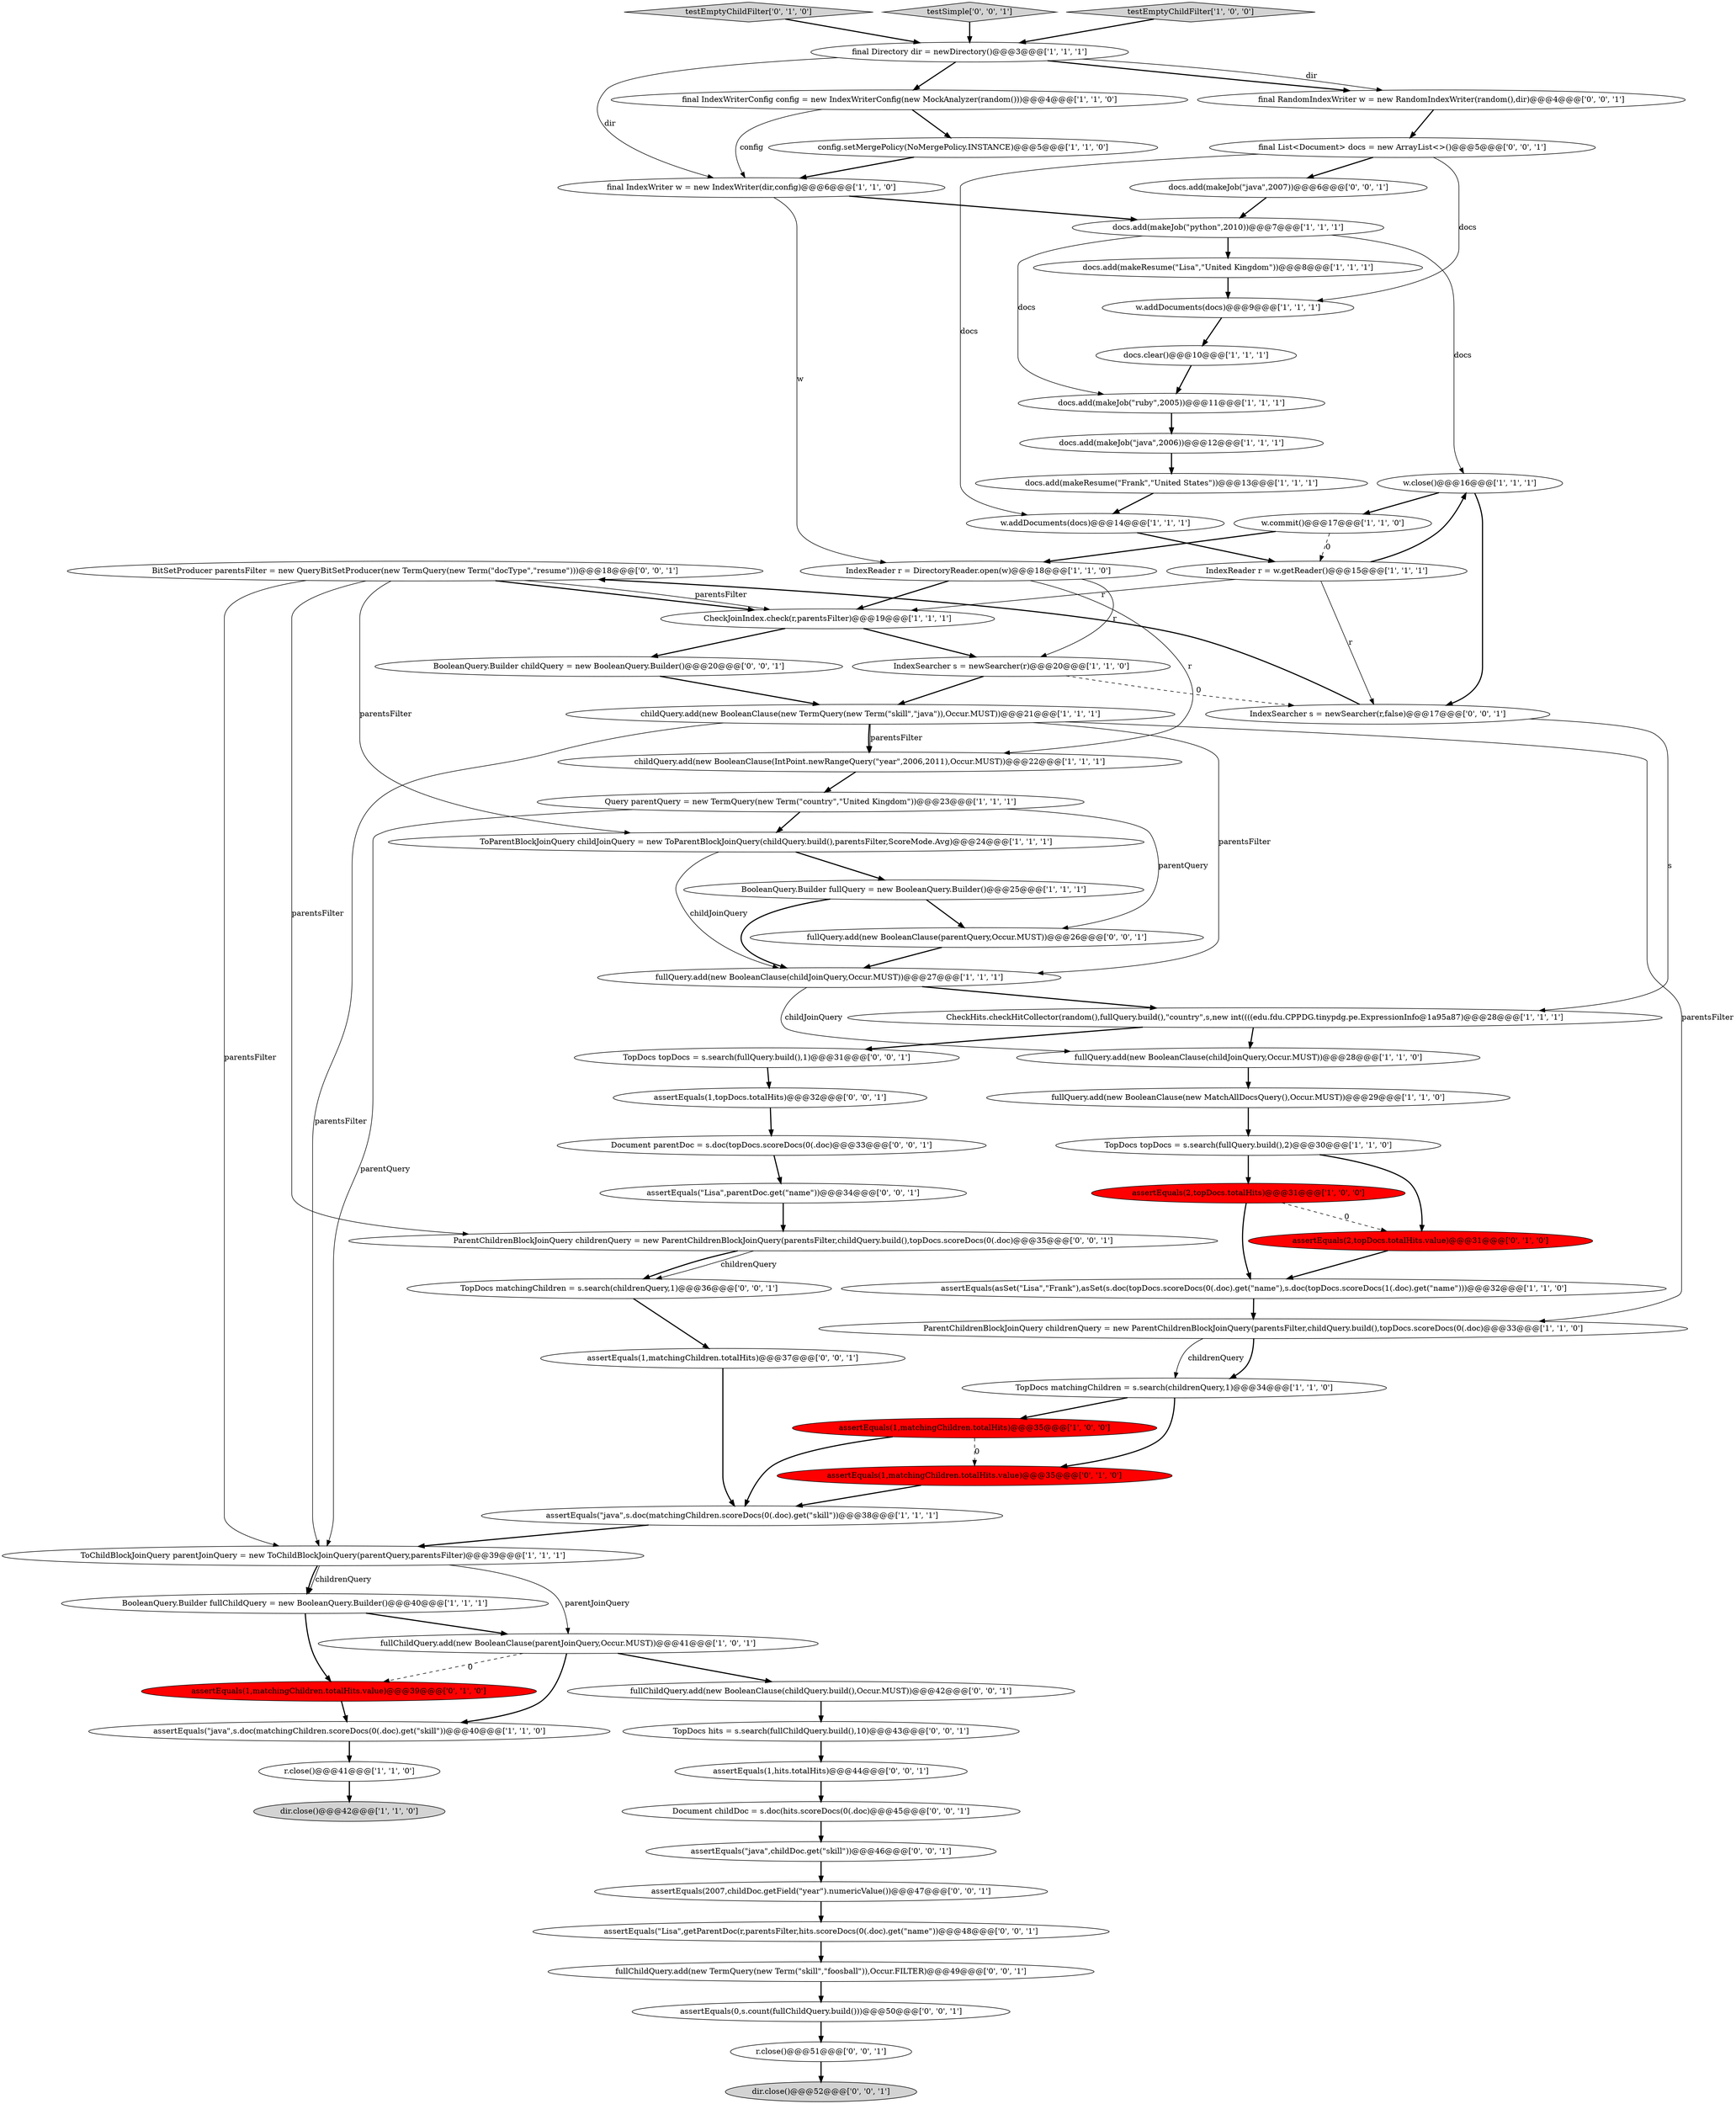 digraph {
7 [style = filled, label = "assertEquals(\"java\",s.doc(matchingChildren.scoreDocs(0(.doc).get(\"skill\"))@@@40@@@['1', '1', '0']", fillcolor = white, shape = ellipse image = "AAA0AAABBB1BBB"];
22 [style = filled, label = "docs.add(makeJob(\"java\",2006))@@@12@@@['1', '1', '1']", fillcolor = white, shape = ellipse image = "AAA0AAABBB1BBB"];
24 [style = filled, label = "dir.close()@@@42@@@['1', '1', '0']", fillcolor = lightgray, shape = ellipse image = "AAA0AAABBB1BBB"];
56 [style = filled, label = "ParentChildrenBlockJoinQuery childrenQuery = new ParentChildrenBlockJoinQuery(parentsFilter,childQuery.build(),topDocs.scoreDocs(0(.doc)@@@35@@@['0', '0', '1']", fillcolor = white, shape = ellipse image = "AAA0AAABBB3BBB"];
27 [style = filled, label = "docs.add(makeResume(\"Lisa\",\"United Kingdom\"))@@@8@@@['1', '1', '1']", fillcolor = white, shape = ellipse image = "AAA0AAABBB1BBB"];
59 [style = filled, label = "assertEquals(0,s.count(fullChildQuery.build()))@@@50@@@['0', '0', '1']", fillcolor = white, shape = ellipse image = "AAA0AAABBB3BBB"];
4 [style = filled, label = "BooleanQuery.Builder fullQuery = new BooleanQuery.Builder()@@@25@@@['1', '1', '1']", fillcolor = white, shape = ellipse image = "AAA0AAABBB1BBB"];
33 [style = filled, label = "final IndexWriterConfig config = new IndexWriterConfig(new MockAnalyzer(random()))@@@4@@@['1', '1', '0']", fillcolor = white, shape = ellipse image = "AAA0AAABBB1BBB"];
70 [style = filled, label = "final RandomIndexWriter w = new RandomIndexWriter(random(),dir)@@@4@@@['0', '0', '1']", fillcolor = white, shape = ellipse image = "AAA0AAABBB3BBB"];
28 [style = filled, label = "fullQuery.add(new BooleanClause(new MatchAllDocsQuery(),Occur.MUST))@@@29@@@['1', '1', '0']", fillcolor = white, shape = ellipse image = "AAA0AAABBB1BBB"];
51 [style = filled, label = "assertEquals(\"java\",childDoc.get(\"skill\"))@@@46@@@['0', '0', '1']", fillcolor = white, shape = ellipse image = "AAA0AAABBB3BBB"];
16 [style = filled, label = "assertEquals(\"java\",s.doc(matchingChildren.scoreDocs(0(.doc).get(\"skill\"))@@@38@@@['1', '1', '1']", fillcolor = white, shape = ellipse image = "AAA0AAABBB1BBB"];
49 [style = filled, label = "final List<Document> docs = new ArrayList<>()@@@5@@@['0', '0', '1']", fillcolor = white, shape = ellipse image = "AAA0AAABBB3BBB"];
64 [style = filled, label = "assertEquals(\"Lisa\",parentDoc.get(\"name\"))@@@34@@@['0', '0', '1']", fillcolor = white, shape = ellipse image = "AAA0AAABBB3BBB"];
39 [style = filled, label = "BooleanQuery.Builder fullChildQuery = new BooleanQuery.Builder()@@@40@@@['1', '1', '1']", fillcolor = white, shape = ellipse image = "AAA0AAABBB1BBB"];
46 [style = filled, label = "Document childDoc = s.doc(hits.scoreDocs(0(.doc)@@@45@@@['0', '0', '1']", fillcolor = white, shape = ellipse image = "AAA0AAABBB3BBB"];
21 [style = filled, label = "assertEquals(1,matchingChildren.totalHits)@@@35@@@['1', '0', '0']", fillcolor = red, shape = ellipse image = "AAA1AAABBB1BBB"];
60 [style = filled, label = "BitSetProducer parentsFilter = new QueryBitSetProducer(new TermQuery(new Term(\"docType\",\"resume\")))@@@18@@@['0', '0', '1']", fillcolor = white, shape = ellipse image = "AAA0AAABBB3BBB"];
23 [style = filled, label = "Query parentQuery = new TermQuery(new Term(\"country\",\"United Kingdom\"))@@@23@@@['1', '1', '1']", fillcolor = white, shape = ellipse image = "AAA0AAABBB1BBB"];
42 [style = filled, label = "assertEquals(2,topDocs.totalHits.value)@@@31@@@['0', '1', '0']", fillcolor = red, shape = ellipse image = "AAA1AAABBB2BBB"];
43 [style = filled, label = "testEmptyChildFilter['0', '1', '0']", fillcolor = lightgray, shape = diamond image = "AAA0AAABBB2BBB"];
19 [style = filled, label = "docs.add(makeResume(\"Frank\",\"United States\"))@@@13@@@['1', '1', '1']", fillcolor = white, shape = ellipse image = "AAA0AAABBB1BBB"];
41 [style = filled, label = "assertEquals(1,matchingChildren.totalHits.value)@@@35@@@['0', '1', '0']", fillcolor = red, shape = ellipse image = "AAA1AAABBB2BBB"];
14 [style = filled, label = "TopDocs topDocs = s.search(fullQuery.build(),2)@@@30@@@['1', '1', '0']", fillcolor = white, shape = ellipse image = "AAA0AAABBB1BBB"];
25 [style = filled, label = "ToChildBlockJoinQuery parentJoinQuery = new ToChildBlockJoinQuery(parentQuery,parentsFilter)@@@39@@@['1', '1', '1']", fillcolor = white, shape = ellipse image = "AAA0AAABBB1BBB"];
34 [style = filled, label = "w.addDocuments(docs)@@@14@@@['1', '1', '1']", fillcolor = white, shape = ellipse image = "AAA0AAABBB1BBB"];
45 [style = filled, label = "TopDocs hits = s.search(fullChildQuery.build(),10)@@@43@@@['0', '0', '1']", fillcolor = white, shape = ellipse image = "AAA0AAABBB3BBB"];
57 [style = filled, label = "r.close()@@@51@@@['0', '0', '1']", fillcolor = white, shape = ellipse image = "AAA0AAABBB3BBB"];
62 [style = filled, label = "dir.close()@@@52@@@['0', '0', '1']", fillcolor = lightgray, shape = ellipse image = "AAA0AAABBB3BBB"];
63 [style = filled, label = "testSimple['0', '0', '1']", fillcolor = lightgray, shape = diamond image = "AAA0AAABBB3BBB"];
66 [style = filled, label = "fullQuery.add(new BooleanClause(parentQuery,Occur.MUST))@@@26@@@['0', '0', '1']", fillcolor = white, shape = ellipse image = "AAA0AAABBB3BBB"];
61 [style = filled, label = "assertEquals(1,topDocs.totalHits)@@@32@@@['0', '0', '1']", fillcolor = white, shape = ellipse image = "AAA0AAABBB3BBB"];
40 [style = filled, label = "childQuery.add(new BooleanClause(IntPoint.newRangeQuery(\"year\",2006,2011),Occur.MUST))@@@22@@@['1', '1', '1']", fillcolor = white, shape = ellipse image = "AAA0AAABBB1BBB"];
35 [style = filled, label = "w.addDocuments(docs)@@@9@@@['1', '1', '1']", fillcolor = white, shape = ellipse image = "AAA0AAABBB1BBB"];
68 [style = filled, label = "TopDocs matchingChildren = s.search(childrenQuery,1)@@@36@@@['0', '0', '1']", fillcolor = white, shape = ellipse image = "AAA0AAABBB3BBB"];
38 [style = filled, label = "fullQuery.add(new BooleanClause(childJoinQuery,Occur.MUST))@@@27@@@['1', '1', '1']", fillcolor = white, shape = ellipse image = "AAA0AAABBB1BBB"];
30 [style = filled, label = "w.commit()@@@17@@@['1', '1', '0']", fillcolor = white, shape = ellipse image = "AAA0AAABBB1BBB"];
44 [style = filled, label = "assertEquals(1,matchingChildren.totalHits.value)@@@39@@@['0', '1', '0']", fillcolor = red, shape = ellipse image = "AAA1AAABBB2BBB"];
69 [style = filled, label = "assertEquals(1,hits.totalHits)@@@44@@@['0', '0', '1']", fillcolor = white, shape = ellipse image = "AAA0AAABBB3BBB"];
15 [style = filled, label = "docs.add(makeJob(\"python\",2010))@@@7@@@['1', '1', '1']", fillcolor = white, shape = ellipse image = "AAA0AAABBB1BBB"];
13 [style = filled, label = "w.close()@@@16@@@['1', '1', '1']", fillcolor = white, shape = ellipse image = "AAA0AAABBB1BBB"];
20 [style = filled, label = "CheckHits.checkHitCollector(random(),fullQuery.build(),\"country\",s,new int((((edu.fdu.CPPDG.tinypdg.pe.ExpressionInfo@1a95a87)@@@28@@@['1', '1', '1']", fillcolor = white, shape = ellipse image = "AAA0AAABBB1BBB"];
47 [style = filled, label = "assertEquals(\"Lisa\",getParentDoc(r,parentsFilter,hits.scoreDocs(0(.doc).get(\"name\"))@@@48@@@['0', '0', '1']", fillcolor = white, shape = ellipse image = "AAA0AAABBB3BBB"];
9 [style = filled, label = "TopDocs matchingChildren = s.search(childrenQuery,1)@@@34@@@['1', '1', '0']", fillcolor = white, shape = ellipse image = "AAA0AAABBB1BBB"];
29 [style = filled, label = "IndexReader r = DirectoryReader.open(w)@@@18@@@['1', '1', '0']", fillcolor = white, shape = ellipse image = "AAA0AAABBB1BBB"];
3 [style = filled, label = "fullChildQuery.add(new BooleanClause(parentJoinQuery,Occur.MUST))@@@41@@@['1', '0', '1']", fillcolor = white, shape = ellipse image = "AAA0AAABBB1BBB"];
48 [style = filled, label = "fullChildQuery.add(new BooleanClause(childQuery.build(),Occur.MUST))@@@42@@@['0', '0', '1']", fillcolor = white, shape = ellipse image = "AAA0AAABBB3BBB"];
32 [style = filled, label = "assertEquals(2,topDocs.totalHits)@@@31@@@['1', '0', '0']", fillcolor = red, shape = ellipse image = "AAA1AAABBB1BBB"];
10 [style = filled, label = "config.setMergePolicy(NoMergePolicy.INSTANCE)@@@5@@@['1', '1', '0']", fillcolor = white, shape = ellipse image = "AAA0AAABBB1BBB"];
1 [style = filled, label = "IndexSearcher s = newSearcher(r)@@@20@@@['1', '1', '0']", fillcolor = white, shape = ellipse image = "AAA0AAABBB1BBB"];
5 [style = filled, label = "childQuery.add(new BooleanClause(new TermQuery(new Term(\"skill\",\"java\")),Occur.MUST))@@@21@@@['1', '1', '1']", fillcolor = white, shape = ellipse image = "AAA0AAABBB1BBB"];
37 [style = filled, label = "testEmptyChildFilter['1', '0', '0']", fillcolor = lightgray, shape = diamond image = "AAA0AAABBB1BBB"];
50 [style = filled, label = "TopDocs topDocs = s.search(fullQuery.build(),1)@@@31@@@['0', '0', '1']", fillcolor = white, shape = ellipse image = "AAA0AAABBB3BBB"];
58 [style = filled, label = "BooleanQuery.Builder childQuery = new BooleanQuery.Builder()@@@20@@@['0', '0', '1']", fillcolor = white, shape = ellipse image = "AAA0AAABBB3BBB"];
31 [style = filled, label = "r.close()@@@41@@@['1', '1', '0']", fillcolor = white, shape = ellipse image = "AAA0AAABBB1BBB"];
65 [style = filled, label = "assertEquals(1,matchingChildren.totalHits)@@@37@@@['0', '0', '1']", fillcolor = white, shape = ellipse image = "AAA0AAABBB3BBB"];
11 [style = filled, label = "docs.clear()@@@10@@@['1', '1', '1']", fillcolor = white, shape = ellipse image = "AAA0AAABBB1BBB"];
67 [style = filled, label = "Document parentDoc = s.doc(topDocs.scoreDocs(0(.doc)@@@33@@@['0', '0', '1']", fillcolor = white, shape = ellipse image = "AAA0AAABBB3BBB"];
52 [style = filled, label = "fullChildQuery.add(new TermQuery(new Term(\"skill\",\"foosball\")),Occur.FILTER)@@@49@@@['0', '0', '1']", fillcolor = white, shape = ellipse image = "AAA0AAABBB3BBB"];
6 [style = filled, label = "ToParentBlockJoinQuery childJoinQuery = new ToParentBlockJoinQuery(childQuery.build(),parentsFilter,ScoreMode.Avg)@@@24@@@['1', '1', '1']", fillcolor = white, shape = ellipse image = "AAA0AAABBB1BBB"];
55 [style = filled, label = "IndexSearcher s = newSearcher(r,false)@@@17@@@['0', '0', '1']", fillcolor = white, shape = ellipse image = "AAA0AAABBB3BBB"];
36 [style = filled, label = "ParentChildrenBlockJoinQuery childrenQuery = new ParentChildrenBlockJoinQuery(parentsFilter,childQuery.build(),topDocs.scoreDocs(0(.doc)@@@33@@@['1', '1', '0']", fillcolor = white, shape = ellipse image = "AAA0AAABBB1BBB"];
8 [style = filled, label = "CheckJoinIndex.check(r,parentsFilter)@@@19@@@['1', '1', '1']", fillcolor = white, shape = ellipse image = "AAA0AAABBB1BBB"];
2 [style = filled, label = "final IndexWriter w = new IndexWriter(dir,config)@@@6@@@['1', '1', '0']", fillcolor = white, shape = ellipse image = "AAA0AAABBB1BBB"];
53 [style = filled, label = "docs.add(makeJob(\"java\",2007))@@@6@@@['0', '0', '1']", fillcolor = white, shape = ellipse image = "AAA0AAABBB3BBB"];
54 [style = filled, label = "assertEquals(2007,childDoc.getField(\"year\").numericValue())@@@47@@@['0', '0', '1']", fillcolor = white, shape = ellipse image = "AAA0AAABBB3BBB"];
18 [style = filled, label = "docs.add(makeJob(\"ruby\",2005))@@@11@@@['1', '1', '1']", fillcolor = white, shape = ellipse image = "AAA0AAABBB1BBB"];
26 [style = filled, label = "final Directory dir = newDirectory()@@@3@@@['1', '1', '1']", fillcolor = white, shape = ellipse image = "AAA0AAABBB1BBB"];
17 [style = filled, label = "assertEquals(asSet(\"Lisa\",\"Frank\"),asSet(s.doc(topDocs.scoreDocs(0(.doc).get(\"name\"),s.doc(topDocs.scoreDocs(1(.doc).get(\"name\")))@@@32@@@['1', '1', '0']", fillcolor = white, shape = ellipse image = "AAA0AAABBB1BBB"];
0 [style = filled, label = "fullQuery.add(new BooleanClause(childJoinQuery,Occur.MUST))@@@28@@@['1', '1', '0']", fillcolor = white, shape = ellipse image = "AAA0AAABBB1BBB"];
12 [style = filled, label = "IndexReader r = w.getReader()@@@15@@@['1', '1', '1']", fillcolor = white, shape = ellipse image = "AAA0AAABBB1BBB"];
1->5 [style = bold, label=""];
26->70 [style = solid, label="dir"];
1->55 [style = dashed, label="0"];
13->55 [style = bold, label=""];
69->46 [style = bold, label=""];
57->62 [style = bold, label=""];
20->0 [style = bold, label=""];
44->7 [style = bold, label=""];
59->57 [style = bold, label=""];
60->6 [style = solid, label="parentsFilter"];
7->31 [style = bold, label=""];
43->26 [style = bold, label=""];
52->59 [style = bold, label=""];
29->1 [style = solid, label="r"];
30->29 [style = bold, label=""];
40->23 [style = bold, label=""];
28->14 [style = bold, label=""];
36->9 [style = solid, label="childrenQuery"];
23->25 [style = solid, label="parentQuery"];
17->36 [style = bold, label=""];
8->1 [style = bold, label=""];
46->51 [style = bold, label=""];
18->22 [style = bold, label=""];
65->16 [style = bold, label=""];
2->15 [style = bold, label=""];
9->21 [style = bold, label=""];
21->16 [style = bold, label=""];
25->39 [style = solid, label="childrenQuery"];
6->38 [style = solid, label="childJoinQuery"];
60->25 [style = solid, label="parentsFilter"];
12->55 [style = solid, label="r"];
55->60 [style = bold, label=""];
19->34 [style = bold, label=""];
29->40 [style = solid, label="r"];
4->38 [style = bold, label=""];
36->9 [style = bold, label=""];
67->64 [style = bold, label=""];
37->26 [style = bold, label=""];
51->54 [style = bold, label=""];
26->70 [style = bold, label=""];
11->18 [style = bold, label=""];
5->25 [style = solid, label="parentsFilter"];
49->35 [style = solid, label="docs"];
6->4 [style = bold, label=""];
49->34 [style = solid, label="docs"];
3->7 [style = bold, label=""];
55->20 [style = solid, label="s"];
25->3 [style = solid, label="parentJoinQuery"];
5->36 [style = solid, label="parentsFilter"];
66->38 [style = bold, label=""];
10->2 [style = bold, label=""];
15->13 [style = solid, label="docs"];
32->17 [style = bold, label=""];
26->2 [style = solid, label="dir"];
56->68 [style = bold, label=""];
30->12 [style = dashed, label="0"];
38->20 [style = bold, label=""];
12->8 [style = solid, label="r"];
25->39 [style = bold, label=""];
60->56 [style = solid, label="parentsFilter"];
22->19 [style = bold, label=""];
63->26 [style = bold, label=""];
31->24 [style = bold, label=""];
14->42 [style = bold, label=""];
68->65 [style = bold, label=""];
60->8 [style = bold, label=""];
4->66 [style = bold, label=""];
27->35 [style = bold, label=""];
12->13 [style = bold, label=""];
23->6 [style = bold, label=""];
2->29 [style = solid, label="w"];
41->16 [style = bold, label=""];
5->40 [style = bold, label=""];
50->61 [style = bold, label=""];
14->32 [style = bold, label=""];
47->52 [style = bold, label=""];
38->0 [style = solid, label="childJoinQuery"];
61->67 [style = bold, label=""];
70->49 [style = bold, label=""];
20->50 [style = bold, label=""];
29->8 [style = bold, label=""];
56->68 [style = solid, label="childrenQuery"];
39->44 [style = bold, label=""];
8->58 [style = bold, label=""];
42->17 [style = bold, label=""];
33->2 [style = solid, label="config"];
3->44 [style = dashed, label="0"];
39->3 [style = bold, label=""];
16->25 [style = bold, label=""];
33->10 [style = bold, label=""];
13->30 [style = bold, label=""];
45->69 [style = bold, label=""];
34->12 [style = bold, label=""];
49->53 [style = bold, label=""];
9->41 [style = bold, label=""];
60->8 [style = solid, label="parentsFilter"];
54->47 [style = bold, label=""];
48->45 [style = bold, label=""];
64->56 [style = bold, label=""];
3->48 [style = bold, label=""];
5->40 [style = solid, label="parentsFilter"];
21->41 [style = dashed, label="0"];
5->38 [style = solid, label="parentsFilter"];
32->42 [style = dashed, label="0"];
58->5 [style = bold, label=""];
23->66 [style = solid, label="parentQuery"];
53->15 [style = bold, label=""];
15->27 [style = bold, label=""];
26->33 [style = bold, label=""];
15->18 [style = solid, label="docs"];
0->28 [style = bold, label=""];
35->11 [style = bold, label=""];
}
